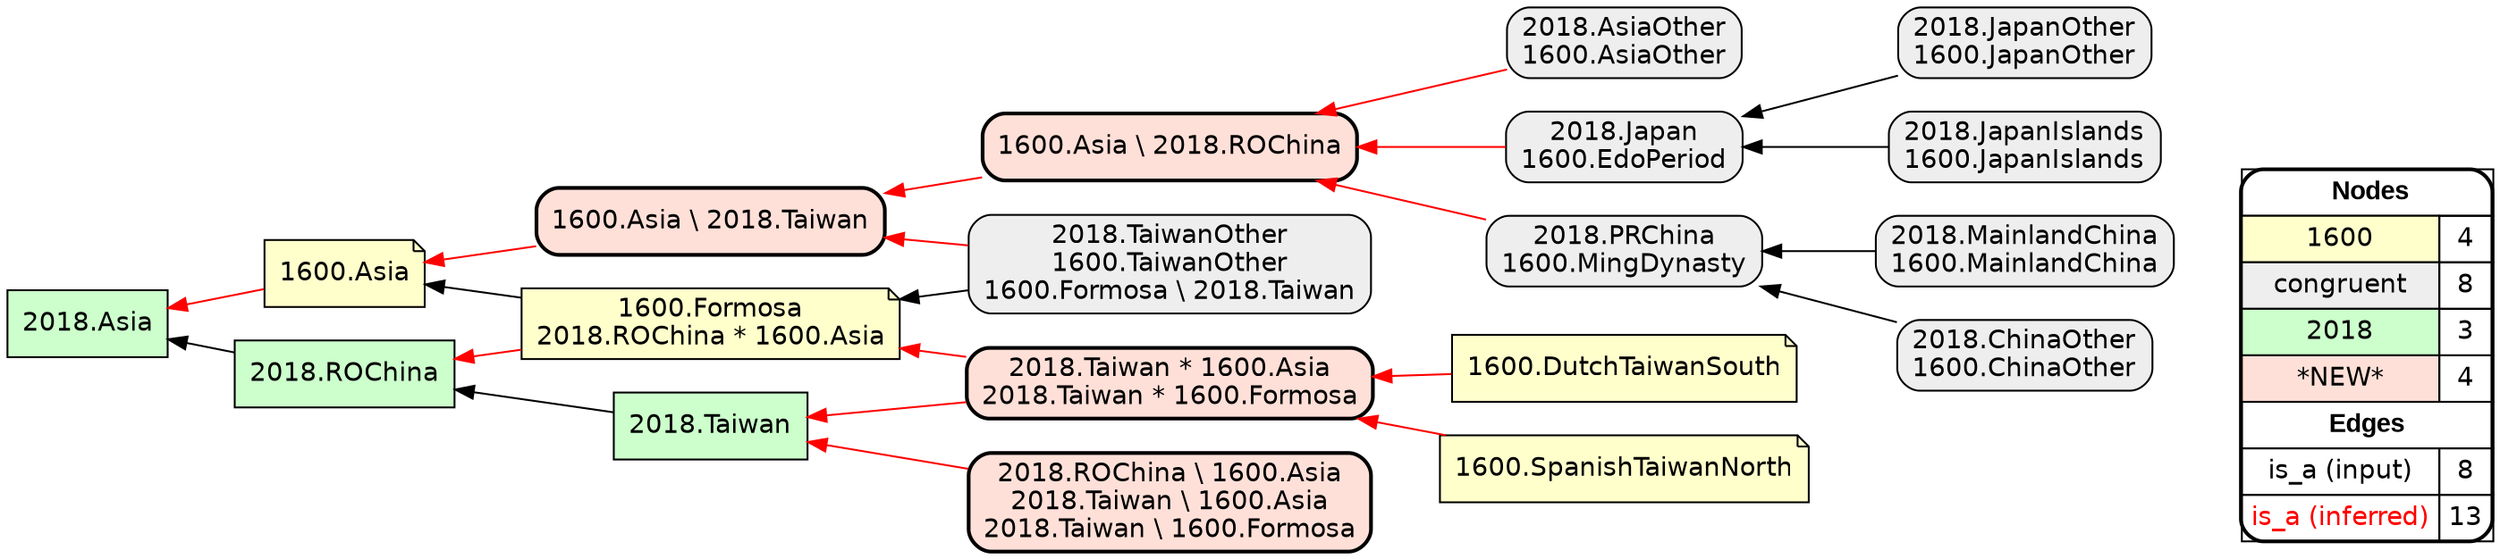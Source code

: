 digraph{
rankdir=RL
node[shape=note style=filled fillcolor="#FFFFCC" fontname="helvetica"] 
"1600.Asia"
"1600.Formosa\n2018.ROChina * 1600.Asia"
"1600.DutchTaiwanSouth"
"1600.SpanishTaiwanNorth"
node[shape=box style="filled,rounded" fillcolor="#EEEEEE" fontname="helvetica"] 
"2018.MainlandChina\n1600.MainlandChina"
"2018.JapanOther\n1600.JapanOther"
"2018.ChinaOther\n1600.ChinaOther"
"2018.AsiaOther\n1600.AsiaOther"
"2018.Japan\n1600.EdoPeriod"
"2018.TaiwanOther\n1600.TaiwanOther\n1600.Formosa \\ 2018.Taiwan"
"2018.JapanIslands\n1600.JapanIslands"
"2018.PRChina\n1600.MingDynasty"
node[shape=box style=filled fillcolor="#CCFFCC" fontname="helvetica"] 
"2018.ROChina"
"2018.Asia"
"2018.Taiwan"
node[shape=box style="filled,rounded,bold" fillcolor="#FFE0D8" fontname="helvetica"] 
"2018.Taiwan * 1600.Asia\n2018.Taiwan * 1600.Formosa"
"2018.ROChina \\ 1600.Asia\n2018.Taiwan \\ 1600.Asia\n2018.Taiwan \\ 1600.Formosa"
"1600.Asia \\ 2018.Taiwan"
"1600.Asia \\ 2018.ROChina"
edge[arrowhead=normal style=dotted color="#000000" constraint=true penwidth=1]
edge[arrowhead=normal style=solid color="#000000" constraint=true penwidth=1]
"2018.Taiwan" -> "2018.ROChina"
"2018.ROChina" -> "2018.Asia"
"2018.ChinaOther\n1600.ChinaOther" -> "2018.PRChina\n1600.MingDynasty"
"2018.MainlandChina\n1600.MainlandChina" -> "2018.PRChina\n1600.MingDynasty"
"2018.JapanIslands\n1600.JapanIslands" -> "2018.Japan\n1600.EdoPeriod"
"2018.TaiwanOther\n1600.TaiwanOther\n1600.Formosa \\ 2018.Taiwan" -> "1600.Formosa\n2018.ROChina * 1600.Asia"
"2018.JapanOther\n1600.JapanOther" -> "2018.Japan\n1600.EdoPeriod"
"1600.Formosa\n2018.ROChina * 1600.Asia" -> "1600.Asia"
edge[arrowhead=normal style=solid color="#FF0000" constraint=true penwidth=1]
"1600.Asia \\ 2018.Taiwan" -> "1600.Asia"
"1600.Formosa\n2018.ROChina * 1600.Asia" -> "2018.ROChina"
"2018.TaiwanOther\n1600.TaiwanOther\n1600.Formosa \\ 2018.Taiwan" -> "1600.Asia \\ 2018.Taiwan"
"2018.ROChina \\ 1600.Asia\n2018.Taiwan \\ 1600.Asia\n2018.Taiwan \\ 1600.Formosa" -> "2018.Taiwan"
"2018.AsiaOther\n1600.AsiaOther" -> "1600.Asia \\ 2018.ROChina"
"1600.DutchTaiwanSouth" -> "2018.Taiwan * 1600.Asia\n2018.Taiwan * 1600.Formosa"
"1600.Asia \\ 2018.ROChina" -> "1600.Asia \\ 2018.Taiwan"
"2018.PRChina\n1600.MingDynasty" -> "1600.Asia \\ 2018.ROChina"
"1600.SpanishTaiwanNorth" -> "2018.Taiwan * 1600.Asia\n2018.Taiwan * 1600.Formosa"
"2018.Japan\n1600.EdoPeriod" -> "1600.Asia \\ 2018.ROChina"
"2018.Taiwan * 1600.Asia\n2018.Taiwan * 1600.Formosa" -> "1600.Formosa\n2018.ROChina * 1600.Asia"
"1600.Asia" -> "2018.Asia"
"2018.Taiwan * 1600.Asia\n2018.Taiwan * 1600.Formosa" -> "2018.Taiwan"
node[shape=box] 
{rank=source Legend [fillcolor= white margin=0 label=< 
 <TABLE BORDER="0" CELLBORDER="1" CELLSPACING="0" CELLPADDING="4"> 
<TR> <TD COLSPAN="2"><font face="Arial Black"> Nodes</font></TD> </TR> 
<TR> 
 <TD bgcolor="#FFFFCC" fontname="helvetica">1600</TD> 
 <TD>4</TD> 
 </TR> 
<TR> 
 <TD bgcolor="#EEEEEE" fontname="helvetica">congruent</TD> 
 <TD>8</TD> 
 </TR> 
<TR> 
 <TD bgcolor="#CCFFCC" fontname="helvetica">2018</TD> 
 <TD>3</TD> 
 </TR> 
<TR> 
 <TD bgcolor="#FFE0D8" fontname="helvetica">*NEW*</TD> 
 <TD>4</TD> 
 </TR> 
<TR> <TD COLSPAN="2"><font face = "Arial Black"> Edges </font></TD> </TR> 
<TR> 
 <TD><font color ="#000000">is_a (input)</font></TD><TD>8</TD>
</TR>
<TR> 
 <TD><font color ="#FF0000">is_a (inferred)</font></TD><TD>13</TD>
</TR>
</TABLE> 
 >] } 
}